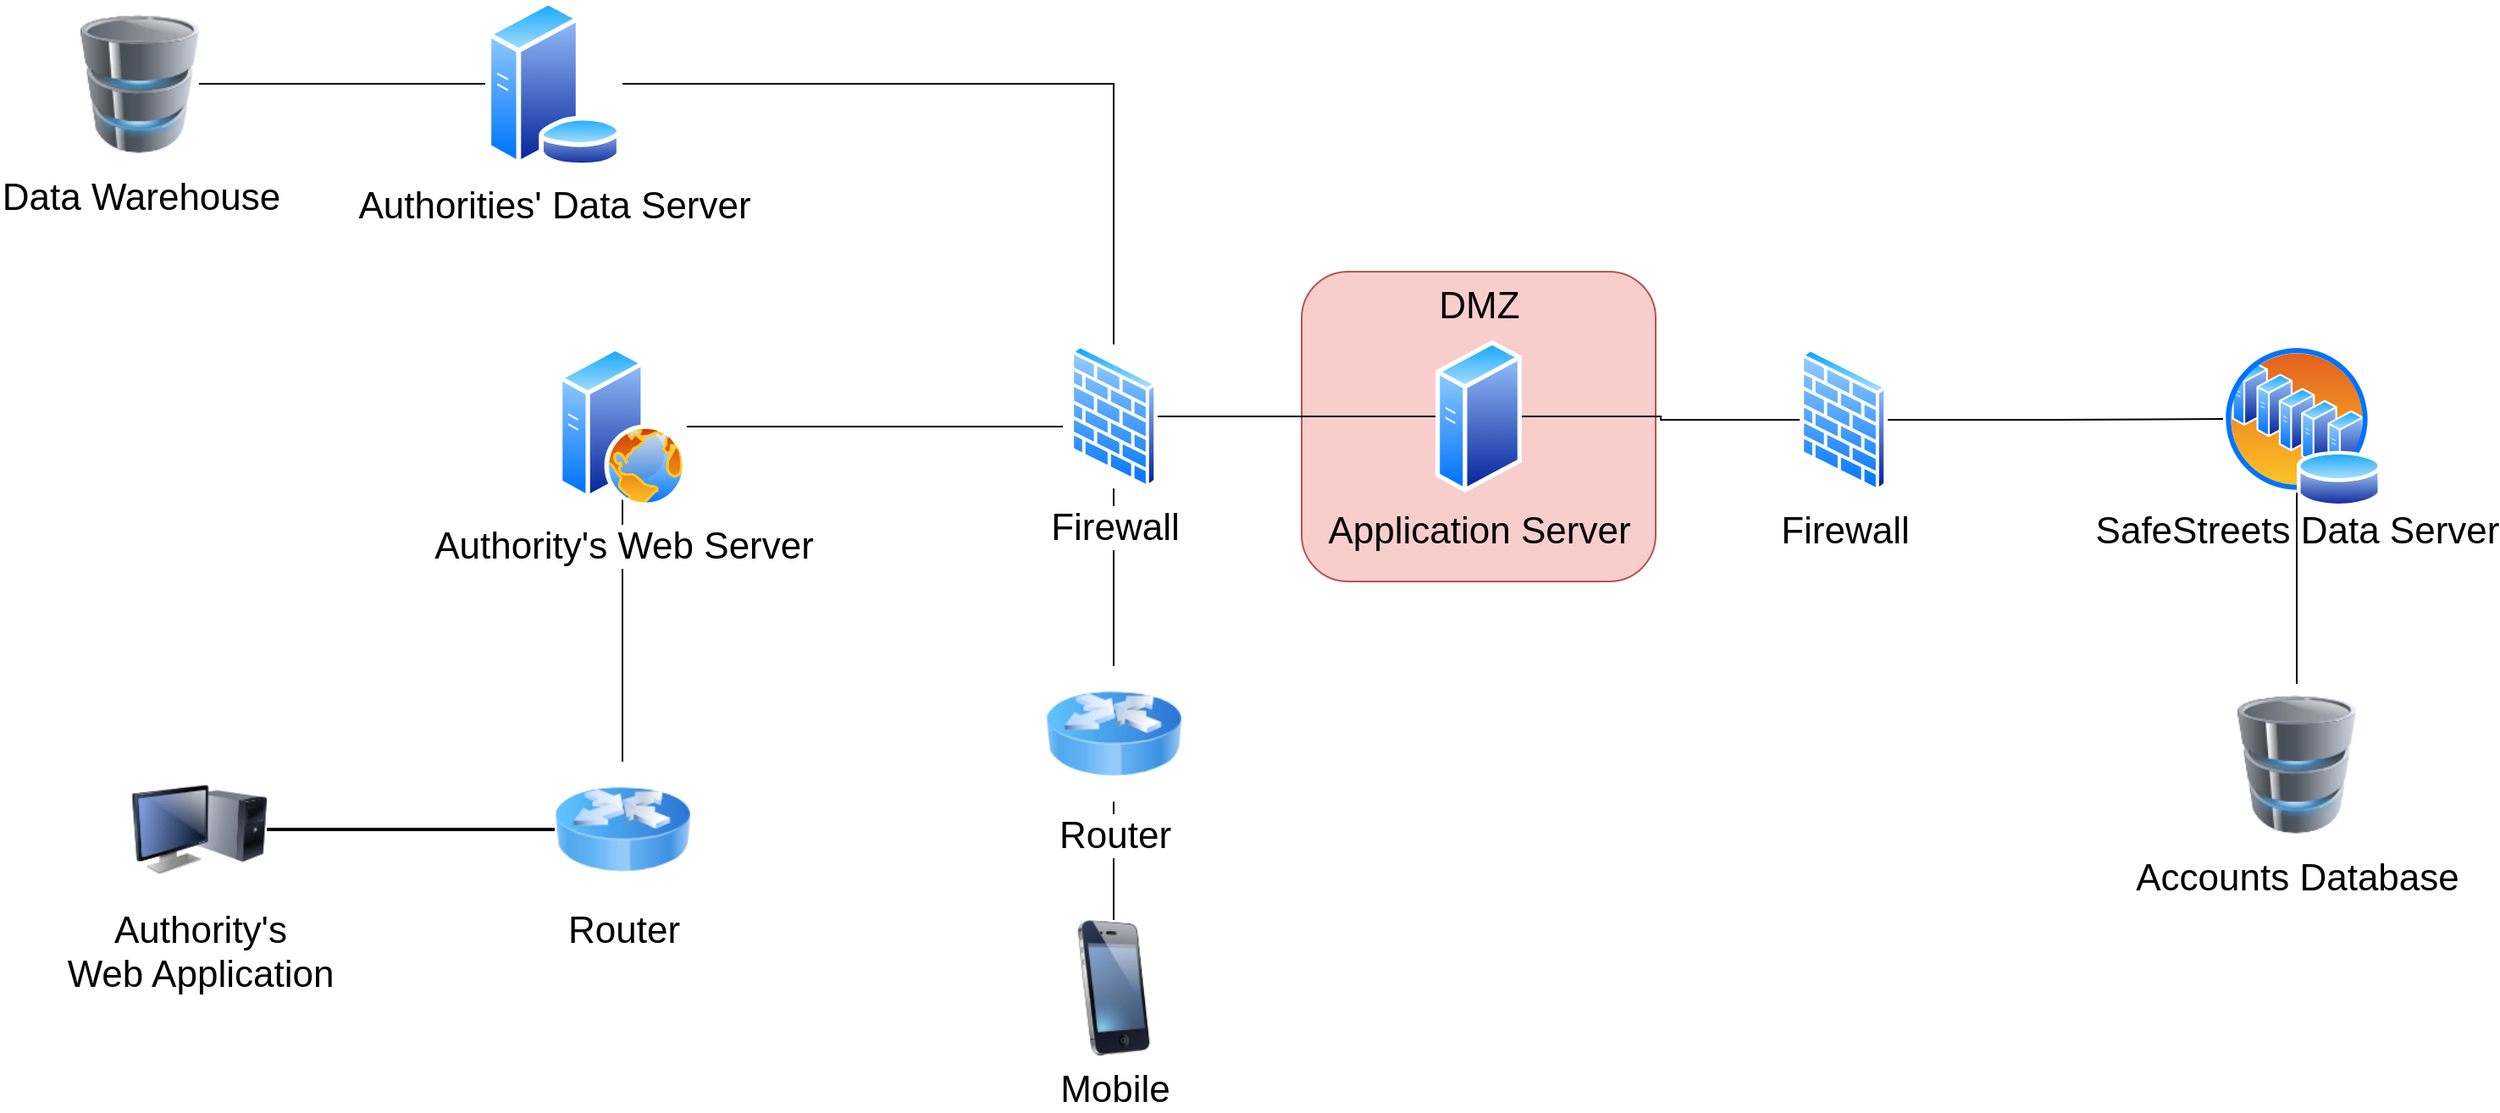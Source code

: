 <mxfile version="12.2.6" type="device" pages="1"><diagram name="Page-1" id="55a83fd1-7818-8e21-69c5-c3457e3827bb"><mxGraphModel dx="3020" dy="1113" grid="1" gridSize="10" guides="1" tooltips="1" connect="1" arrows="1" fold="1" page="1" pageScale="1" pageWidth="1100" pageHeight="850" background="#ffffff" math="0" shadow="0"><root><mxCell id="0"/><mxCell id="1" parent="0"/><mxCell id="5ZHejcgC0iewRmG8ZeJL-32" value="DMZ" style="rounded=1;whiteSpace=wrap;html=1;fontSize=22;horizontal=1;verticalAlign=top;fillColor=#f8cecc;strokeColor=#b85450;" vertex="1" parent="1"><mxGeometry x="33.5" y="210.5" width="209" height="183" as="geometry"/></mxCell><mxCell id="5ZHejcgC0iewRmG8ZeJL-3" style="edgeStyle=orthogonalEdgeStyle;rounded=0;orthogonalLoop=1;jettySize=auto;html=1;exitX=0.5;exitY=0;exitDx=0;exitDy=0;entryX=0.5;entryY=1;entryDx=0;entryDy=0;endArrow=none;endFill=0;" edge="1" parent="1" source="69ecfefc5c41e42c-1"><mxGeometry relative="1" as="geometry"><mxPoint x="-367.5" y="340.333" as="targetPoint"/></mxGeometry></mxCell><mxCell id="69ecfefc5c41e42c-1" value="Router" style="image;html=1;labelBackgroundColor=#ffffff;image=img/lib/clip_art/networking/Router_Icon_128x128.png;shadow=0;fontFamily=Helvetica;fontSize=22;fontColor=#000000;align=center;strokeColor=#000000;strokeWidth=2;fillColor=#ffffff;" parent="1" vertex="1"><mxGeometry x="-407.5" y="500" width="80" height="80" as="geometry"/></mxCell><mxCell id="69ecfefc5c41e42c-5" value="Authority's&lt;br&gt;Web Application" style="image;html=1;labelBackgroundColor=#ffffff;image=img/lib/clip_art/computers/Monitor_Tower_128x128.png;rounded=1;shadow=0;comic=0;strokeWidth=2;fontSize=22" parent="1" vertex="1"><mxGeometry x="-657.5" y="500" width="80" height="80" as="geometry"/></mxCell><mxCell id="5ZHejcgC0iewRmG8ZeJL-7" style="edgeStyle=orthogonalEdgeStyle;rounded=0;orthogonalLoop=1;jettySize=auto;html=1;exitX=0.5;exitY=0;exitDx=0;exitDy=0;entryX=0.5;entryY=1;entryDx=0;entryDy=0;endArrow=none;endFill=0;fontSize=22;" edge="1" parent="1" source="69ecfefc5c41e42c-8" target="5ZHejcgC0iewRmG8ZeJL-6"><mxGeometry relative="1" as="geometry"/></mxCell><mxCell id="69ecfefc5c41e42c-8" value="Mobile" style="image;html=1;labelBackgroundColor=#ffffff;image=img/lib/clip_art/telecommunication/iPhone_128x128.png;rounded=1;shadow=0;comic=0;strokeWidth=2;fontSize=22" parent="1" vertex="1"><mxGeometry x="-117.5" y="593.5" width="80" height="80" as="geometry"/></mxCell><mxCell id="69ecfefc5c41e42c-12" value="" style="html=1;fillColor=#CCCCCC;strokeColor=#000000;gradientColor=none;gradientDirection=north;strokeWidth=2;html=1;labelBackgroundColor=none;endArrow=none;fontFamily=Verdana;fontSize=22;fontColor=#000000;fontStyle=1" parent="1" source="69ecfefc5c41e42c-5" target="69ecfefc5c41e42c-1" edge="1"><mxGeometry width="100" height="100" relative="1" as="geometry"><mxPoint x="-397.5" y="501.957" as="sourcePoint"/><mxPoint x="-247.5" y="528.043" as="targetPoint"/></mxGeometry></mxCell><mxCell id="5ZHejcgC0iewRmG8ZeJL-10" style="edgeStyle=orthogonalEdgeStyle;rounded=0;orthogonalLoop=1;jettySize=auto;html=1;exitX=0.5;exitY=0;exitDx=0;exitDy=0;entryX=0.5;entryY=1;entryDx=0;entryDy=0;endArrow=none;endFill=0;fontSize=22;" edge="1" parent="1" source="5ZHejcgC0iewRmG8ZeJL-6" target="5ZHejcgC0iewRmG8ZeJL-8"><mxGeometry relative="1" as="geometry"/></mxCell><mxCell id="5ZHejcgC0iewRmG8ZeJL-6" value="Router" style="image;html=1;labelBackgroundColor=#ffffff;image=img/lib/clip_art/networking/Router_Icon_128x128.png;fontSize=22;" vertex="1" parent="1"><mxGeometry x="-117.5" y="443.5" width="80" height="80" as="geometry"/></mxCell><mxCell id="5ZHejcgC0iewRmG8ZeJL-14" style="edgeStyle=orthogonalEdgeStyle;rounded=0;orthogonalLoop=1;jettySize=auto;html=1;exitX=0.5;exitY=0;exitDx=0;exitDy=0;entryX=1;entryY=0.5;entryDx=0;entryDy=0;endArrow=none;endFill=0;fontSize=22;" edge="1" parent="1" source="5ZHejcgC0iewRmG8ZeJL-8" target="5ZHejcgC0iewRmG8ZeJL-13"><mxGeometry relative="1" as="geometry"/></mxCell><mxCell id="5ZHejcgC0iewRmG8ZeJL-16" style="edgeStyle=orthogonalEdgeStyle;rounded=0;orthogonalLoop=1;jettySize=auto;html=1;exitX=1;exitY=0.5;exitDx=0;exitDy=0;entryX=0;entryY=0.5;entryDx=0;entryDy=0;endArrow=none;endFill=0;fontSize=22;" edge="1" parent="1" source="5ZHejcgC0iewRmG8ZeJL-8" target="5ZHejcgC0iewRmG8ZeJL-19"><mxGeometry relative="1" as="geometry"><mxPoint x="152.786" y="294.714" as="targetPoint"/></mxGeometry></mxCell><mxCell id="5ZHejcgC0iewRmG8ZeJL-8" value="Firewall" style="aspect=fixed;perimeter=ellipsePerimeter;html=1;align=center;shadow=0;dashed=0;spacingTop=3;image;image=img/lib/active_directory/firewall.svg;fontSize=22;" vertex="1" parent="1"><mxGeometry x="-103.5" y="253.5" width="52" height="85" as="geometry"/></mxCell><mxCell id="5ZHejcgC0iewRmG8ZeJL-11" style="edgeStyle=orthogonalEdgeStyle;rounded=0;orthogonalLoop=1;jettySize=auto;html=1;exitX=1;exitY=0.5;exitDx=0;exitDy=0;endArrow=none;endFill=0;fontSize=22;" edge="1" parent="1" source="5ZHejcgC0iewRmG8ZeJL-9"><mxGeometry relative="1" as="geometry"><mxPoint x="-107.5" y="302" as="targetPoint"/></mxGeometry></mxCell><mxCell id="5ZHejcgC0iewRmG8ZeJL-9" value="Authority's Web Server" style="aspect=fixed;perimeter=ellipsePerimeter;html=1;align=center;shadow=0;dashed=0;spacingTop=3;image;image=img/lib/active_directory/web_server.svg;fontSize=22;" vertex="1" parent="1"><mxGeometry x="-405.5" y="254" width="76" height="96" as="geometry"/></mxCell><mxCell id="5ZHejcgC0iewRmG8ZeJL-13" value="Authorities' Data Server" style="aspect=fixed;perimeter=ellipsePerimeter;html=1;align=center;shadow=0;dashed=0;spacingTop=3;image;image=img/lib/active_directory/database_server.svg;fontSize=22;" vertex="1" parent="1"><mxGeometry x="-448.5" y="50" width="81" height="99" as="geometry"/></mxCell><mxCell id="5ZHejcgC0iewRmG8ZeJL-18" style="edgeStyle=orthogonalEdgeStyle;rounded=0;orthogonalLoop=1;jettySize=auto;html=1;exitX=1;exitY=0.5;exitDx=0;exitDy=0;endArrow=none;endFill=0;fontSize=22;" edge="1" parent="1" source="5ZHejcgC0iewRmG8ZeJL-17" target="5ZHejcgC0iewRmG8ZeJL-13"><mxGeometry relative="1" as="geometry"/></mxCell><mxCell id="5ZHejcgC0iewRmG8ZeJL-17" value="Data Warehouse" style="image;html=1;labelBackgroundColor=#ffffff;image=img/lib/clip_art/computers/Database_128x128.png;fontSize=22;" vertex="1" parent="1"><mxGeometry x="-687.5" y="52" width="70" height="95" as="geometry"/></mxCell><mxCell id="5ZHejcgC0iewRmG8ZeJL-19" value="Application Server" style="aspect=fixed;perimeter=ellipsePerimeter;html=1;align=center;shadow=0;dashed=0;spacingTop=3;image;image=img/lib/active_directory/generic_server.svg;fontSize=22;labelBackgroundColor=none;" vertex="1" parent="1"><mxGeometry x="112.5" y="251" width="51" height="90" as="geometry"/></mxCell><mxCell id="5ZHejcgC0iewRmG8ZeJL-22" style="edgeStyle=orthogonalEdgeStyle;rounded=0;orthogonalLoop=1;jettySize=auto;html=1;exitX=0;exitY=0.5;exitDx=0;exitDy=0;entryX=1;entryY=0.5;entryDx=0;entryDy=0;endArrow=none;endFill=0;strokeColor=#000000;fontSize=22;" edge="1" parent="1" source="5ZHejcgC0iewRmG8ZeJL-21" target="5ZHejcgC0iewRmG8ZeJL-19"><mxGeometry relative="1" as="geometry"/></mxCell><mxCell id="5ZHejcgC0iewRmG8ZeJL-25" style="edgeStyle=orthogonalEdgeStyle;rounded=0;orthogonalLoop=1;jettySize=auto;html=1;exitX=1;exitY=0.5;exitDx=0;exitDy=0;entryX=0;entryY=0.5;entryDx=0;entryDy=0;endArrow=none;endFill=0;strokeColor=#000000;fontSize=22;" edge="1" parent="1" source="5ZHejcgC0iewRmG8ZeJL-21" target="5ZHejcgC0iewRmG8ZeJL-24"><mxGeometry relative="1" as="geometry"/></mxCell><mxCell id="5ZHejcgC0iewRmG8ZeJL-21" value="Firewall" style="aspect=fixed;perimeter=ellipsePerimeter;html=1;align=center;shadow=0;dashed=0;spacingTop=3;image;image=img/lib/active_directory/firewall.svg;fontSize=22;" vertex="1" parent="1"><mxGeometry x="327.5" y="255.5" width="52" height="85" as="geometry"/></mxCell><mxCell id="5ZHejcgC0iewRmG8ZeJL-24" value="SafeStreets Data Server" style="aspect=fixed;perimeter=ellipsePerimeter;html=1;align=center;shadow=0;dashed=0;spacingTop=3;image;image=img/lib/active_directory/server_farm.svg;fontSize=22;" vertex="1" parent="1"><mxGeometry x="577.5" y="254" width="87" height="87" as="geometry"/></mxCell><mxCell id="5ZHejcgC0iewRmG8ZeJL-26" value="" style="aspect=fixed;perimeter=ellipsePerimeter;html=1;align=center;shadow=0;dashed=0;spacingTop=3;image;image=img/lib/active_directory/database.svg;fontSize=22;" vertex="1" parent="1"><mxGeometry x="621" y="314.5" width="50" height="37" as="geometry"/></mxCell><mxCell id="5ZHejcgC0iewRmG8ZeJL-31" style="edgeStyle=orthogonalEdgeStyle;rounded=0;orthogonalLoop=1;jettySize=auto;html=1;exitX=0.5;exitY=0;exitDx=0;exitDy=0;entryX=0.5;entryY=1;entryDx=0;entryDy=0;endArrow=none;endFill=0;strokeColor=#000000;fontSize=22;" edge="1" parent="1" source="5ZHejcgC0iewRmG8ZeJL-30" target="5ZHejcgC0iewRmG8ZeJL-24"><mxGeometry relative="1" as="geometry"/></mxCell><mxCell id="5ZHejcgC0iewRmG8ZeJL-30" value="Accounts Database" style="image;html=1;labelBackgroundColor=#ffffff;image=img/lib/clip_art/computers/Database_128x128.png;fontSize=22;" vertex="1" parent="1"><mxGeometry x="586" y="454" width="70" height="95" as="geometry"/></mxCell></root></mxGraphModel></diagram></mxfile>
